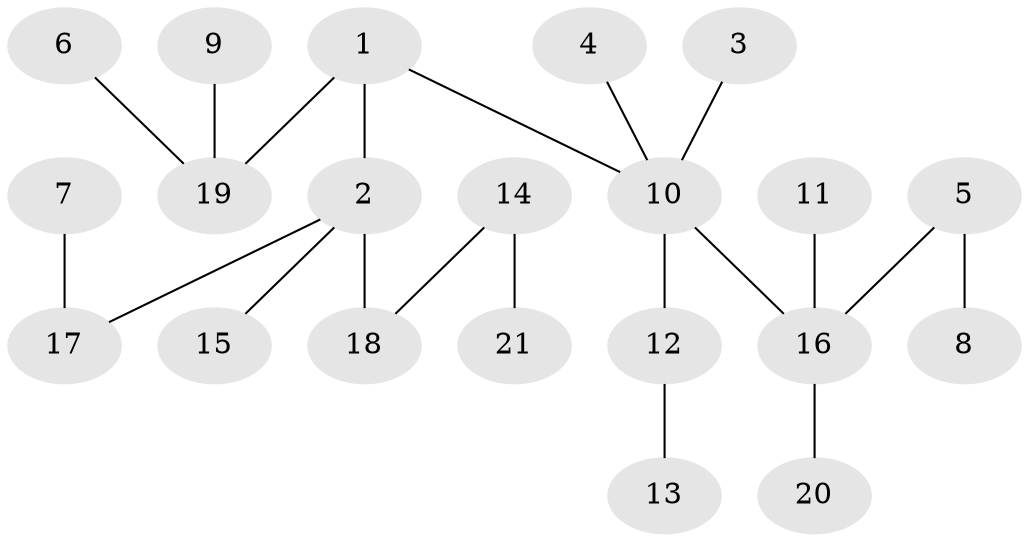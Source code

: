 // original degree distribution, {3: 0.09803921568627451, 4: 0.058823529411764705, 7: 0.0196078431372549, 6: 0.0196078431372549, 5: 0.0196078431372549, 2: 0.29411764705882354, 1: 0.49019607843137253}
// Generated by graph-tools (version 1.1) at 2025/37/03/04/25 23:37:26]
// undirected, 21 vertices, 20 edges
graph export_dot {
  node [color=gray90,style=filled];
  1;
  2;
  3;
  4;
  5;
  6;
  7;
  8;
  9;
  10;
  11;
  12;
  13;
  14;
  15;
  16;
  17;
  18;
  19;
  20;
  21;
  1 -- 2 [weight=1.0];
  1 -- 10 [weight=1.0];
  1 -- 19 [weight=1.0];
  2 -- 15 [weight=1.0];
  2 -- 17 [weight=1.0];
  2 -- 18 [weight=1.0];
  3 -- 10 [weight=1.0];
  4 -- 10 [weight=1.0];
  5 -- 8 [weight=1.0];
  5 -- 16 [weight=1.0];
  6 -- 19 [weight=1.0];
  7 -- 17 [weight=1.0];
  9 -- 19 [weight=1.0];
  10 -- 12 [weight=1.0];
  10 -- 16 [weight=1.0];
  11 -- 16 [weight=1.0];
  12 -- 13 [weight=1.0];
  14 -- 18 [weight=1.0];
  14 -- 21 [weight=1.0];
  16 -- 20 [weight=1.0];
}
